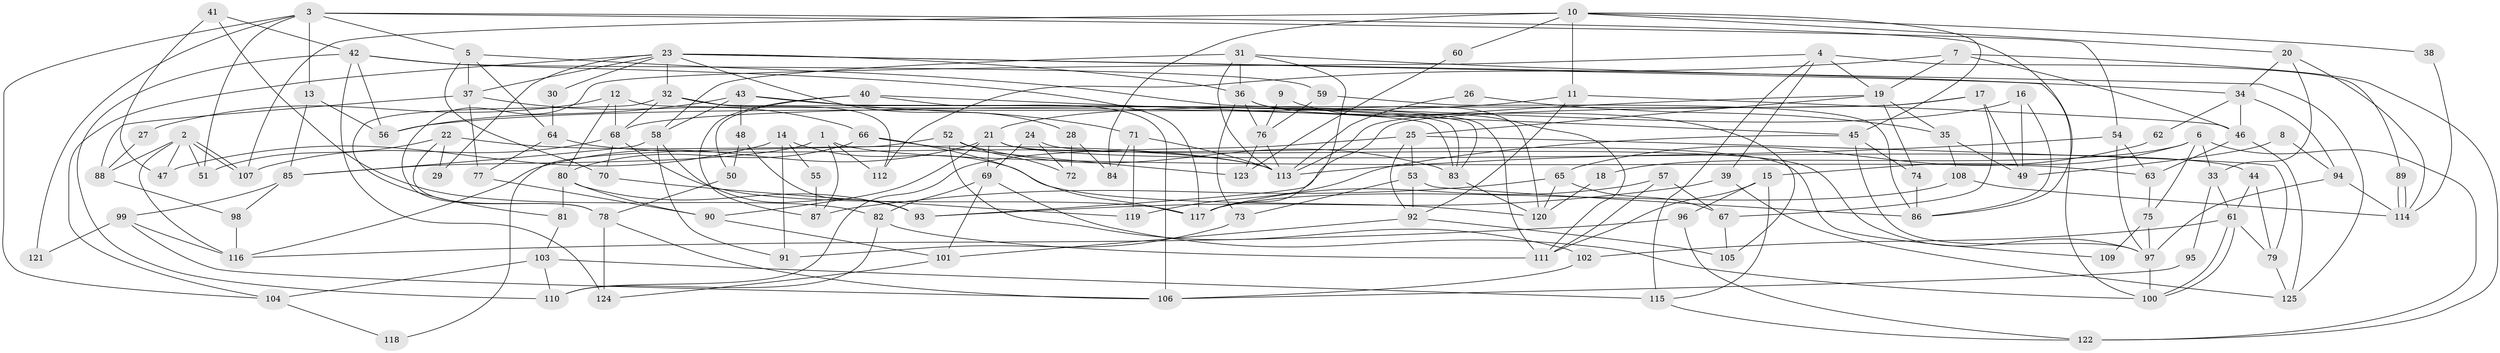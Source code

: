 // Generated by graph-tools (version 1.1) at 2025/50/03/09/25 03:50:07]
// undirected, 125 vertices, 250 edges
graph export_dot {
graph [start="1"]
  node [color=gray90,style=filled];
  1;
  2;
  3;
  4;
  5;
  6;
  7;
  8;
  9;
  10;
  11;
  12;
  13;
  14;
  15;
  16;
  17;
  18;
  19;
  20;
  21;
  22;
  23;
  24;
  25;
  26;
  27;
  28;
  29;
  30;
  31;
  32;
  33;
  34;
  35;
  36;
  37;
  38;
  39;
  40;
  41;
  42;
  43;
  44;
  45;
  46;
  47;
  48;
  49;
  50;
  51;
  52;
  53;
  54;
  55;
  56;
  57;
  58;
  59;
  60;
  61;
  62;
  63;
  64;
  65;
  66;
  67;
  68;
  69;
  70;
  71;
  72;
  73;
  74;
  75;
  76;
  77;
  78;
  79;
  80;
  81;
  82;
  83;
  84;
  85;
  86;
  87;
  88;
  89;
  90;
  91;
  92;
  93;
  94;
  95;
  96;
  97;
  98;
  99;
  100;
  101;
  102;
  103;
  104;
  105;
  106;
  107;
  108;
  109;
  110;
  111;
  112;
  113;
  114;
  115;
  116;
  117;
  118;
  119;
  120;
  121;
  122;
  123;
  124;
  125;
  1 -- 87;
  1 -- 85;
  1 -- 63;
  1 -- 112;
  2 -- 51;
  2 -- 107;
  2 -- 107;
  2 -- 47;
  2 -- 88;
  2 -- 116;
  3 -- 104;
  3 -- 5;
  3 -- 13;
  3 -- 51;
  3 -- 54;
  3 -- 86;
  3 -- 121;
  4 -- 19;
  4 -- 78;
  4 -- 39;
  4 -- 89;
  4 -- 115;
  5 -- 37;
  5 -- 70;
  5 -- 64;
  5 -- 111;
  6 -- 75;
  6 -- 122;
  6 -- 15;
  6 -- 18;
  6 -- 33;
  7 -- 46;
  7 -- 122;
  7 -- 19;
  7 -- 112;
  8 -- 94;
  8 -- 49;
  9 -- 76;
  9 -- 111;
  10 -- 20;
  10 -- 11;
  10 -- 38;
  10 -- 45;
  10 -- 60;
  10 -- 84;
  10 -- 107;
  11 -- 56;
  11 -- 92;
  11 -- 46;
  12 -- 80;
  12 -- 68;
  12 -- 27;
  12 -- 83;
  13 -- 56;
  13 -- 85;
  14 -- 120;
  14 -- 47;
  14 -- 55;
  14 -- 91;
  15 -- 115;
  15 -- 96;
  15 -- 111;
  16 -- 86;
  16 -- 49;
  16 -- 21;
  17 -- 93;
  17 -- 68;
  17 -- 49;
  17 -- 67;
  18 -- 120;
  19 -- 74;
  19 -- 25;
  19 -- 35;
  19 -- 113;
  20 -- 34;
  20 -- 33;
  20 -- 114;
  21 -- 44;
  21 -- 69;
  21 -- 90;
  21 -- 109;
  21 -- 116;
  22 -- 78;
  22 -- 113;
  22 -- 29;
  22 -- 51;
  23 -- 32;
  23 -- 100;
  23 -- 28;
  23 -- 29;
  23 -- 30;
  23 -- 36;
  23 -- 37;
  23 -- 104;
  23 -- 125;
  24 -- 97;
  24 -- 69;
  24 -- 72;
  25 -- 79;
  25 -- 53;
  25 -- 92;
  25 -- 110;
  26 -- 113;
  26 -- 35;
  27 -- 88;
  28 -- 84;
  28 -- 72;
  30 -- 64;
  31 -- 113;
  31 -- 36;
  31 -- 34;
  31 -- 58;
  31 -- 117;
  32 -- 112;
  32 -- 68;
  32 -- 81;
  32 -- 83;
  33 -- 61;
  33 -- 95;
  34 -- 46;
  34 -- 62;
  34 -- 94;
  35 -- 108;
  35 -- 49;
  36 -- 76;
  36 -- 73;
  36 -- 105;
  36 -- 120;
  37 -- 66;
  37 -- 77;
  37 -- 88;
  38 -- 114;
  39 -- 125;
  39 -- 93;
  40 -- 45;
  40 -- 50;
  40 -- 87;
  40 -- 106;
  41 -- 82;
  41 -- 42;
  41 -- 47;
  42 -- 117;
  42 -- 110;
  42 -- 56;
  42 -- 59;
  42 -- 124;
  43 -- 83;
  43 -- 58;
  43 -- 48;
  43 -- 56;
  43 -- 71;
  44 -- 79;
  44 -- 61;
  45 -- 97;
  45 -- 74;
  45 -- 119;
  46 -- 63;
  46 -- 125;
  48 -- 93;
  48 -- 50;
  50 -- 78;
  52 -- 72;
  52 -- 83;
  52 -- 102;
  52 -- 118;
  53 -- 73;
  53 -- 86;
  53 -- 92;
  54 -- 97;
  54 -- 63;
  54 -- 113;
  55 -- 87;
  57 -- 111;
  57 -- 67;
  57 -- 117;
  58 -- 85;
  58 -- 91;
  58 -- 93;
  59 -- 86;
  59 -- 76;
  60 -- 123;
  61 -- 100;
  61 -- 100;
  61 -- 102;
  61 -- 79;
  62 -- 65;
  63 -- 75;
  64 -- 113;
  64 -- 77;
  65 -- 67;
  65 -- 120;
  65 -- 87;
  66 -- 117;
  66 -- 80;
  66 -- 123;
  67 -- 105;
  68 -- 107;
  68 -- 117;
  68 -- 70;
  69 -- 101;
  69 -- 82;
  69 -- 100;
  70 -- 119;
  71 -- 113;
  71 -- 84;
  71 -- 119;
  73 -- 91;
  74 -- 86;
  75 -- 97;
  75 -- 109;
  76 -- 113;
  76 -- 123;
  77 -- 90;
  78 -- 124;
  78 -- 106;
  79 -- 125;
  80 -- 90;
  80 -- 93;
  80 -- 81;
  81 -- 103;
  82 -- 111;
  82 -- 110;
  83 -- 120;
  85 -- 98;
  85 -- 99;
  88 -- 98;
  89 -- 114;
  89 -- 114;
  90 -- 101;
  92 -- 101;
  92 -- 105;
  94 -- 114;
  94 -- 97;
  95 -- 106;
  96 -- 116;
  96 -- 122;
  97 -- 100;
  98 -- 116;
  99 -- 116;
  99 -- 106;
  99 -- 121;
  101 -- 124;
  102 -- 106;
  103 -- 110;
  103 -- 104;
  103 -- 115;
  104 -- 118;
  108 -- 114;
  108 -- 117;
  115 -- 122;
}

